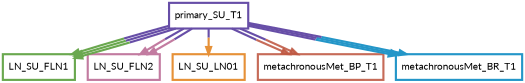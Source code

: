 digraph  {
dpi=600;size=3.5;
LN_SU_FLN1 [color="#6aa84fff", fillcolor=white, fontname=Lato, penwidth="3.0", shape=box];
LN_SU_FLN2 [color="#c27ba0ff", fillcolor=white, fontname=Lato, penwidth="3.0", shape=box];
LN_SU_LN01 [color="#e69138ff", fillcolor=white, fontname=Lato, penwidth="3.0", shape=box];
metachronousMet_BP_T1 [color="#be5742e1", fillcolor=white, fontname=Lato, penwidth="3.0", shape=box];
metachronousMet_BR_T1 [color="#2496c8ff", fillcolor=white, fontname=Lato, penwidth="3.0", shape=box];
primary_SU_T1 [color="#674ea7ff", fillcolor=white, fontname=Lato, penwidth="3.0", shape=box];
primary_SU_T1 -> LN_SU_FLN1  [color="#674ea7ff;0.5:#6aa84fff", key=0, penwidth=3];
primary_SU_T1 -> LN_SU_FLN1  [color="#674ea7ff;0.5:#6aa84fff", key=1, penwidth=3];
primary_SU_T1 -> LN_SU_FLN1  [color="#674ea7ff;0.5:#6aa84fff", key=2, penwidth=3];
primary_SU_T1 -> LN_SU_FLN2  [color="#674ea7ff;0.5:#c27ba0ff", key=0, penwidth=3];
primary_SU_T1 -> LN_SU_FLN2  [color="#674ea7ff;0.5:#c27ba0ff", key=1, penwidth=3];
primary_SU_T1 -> LN_SU_LN01  [color="#674ea7ff;0.5:#e69138ff", key=0, penwidth=3];
primary_SU_T1 -> metachronousMet_BP_T1  [color="#674ea7ff;0.5:#be5742e1", key=0, penwidth=3];
primary_SU_T1 -> metachronousMet_BP_T1  [color="#674ea7ff;0.5:#be5742e1", key=1, penwidth=3];
primary_SU_T1 -> metachronousMet_BR_T1  [color="#674ea7ff;0.5:#2496c8ff", key=0, penwidth=3];
primary_SU_T1 -> metachronousMet_BR_T1  [color="#674ea7ff;0.5:#2496c8ff", key=1, penwidth=3];
primary_SU_T1 -> metachronousMet_BR_T1  [color="#674ea7ff;0.5:#2496c8ff", key=2, penwidth=3];
}
